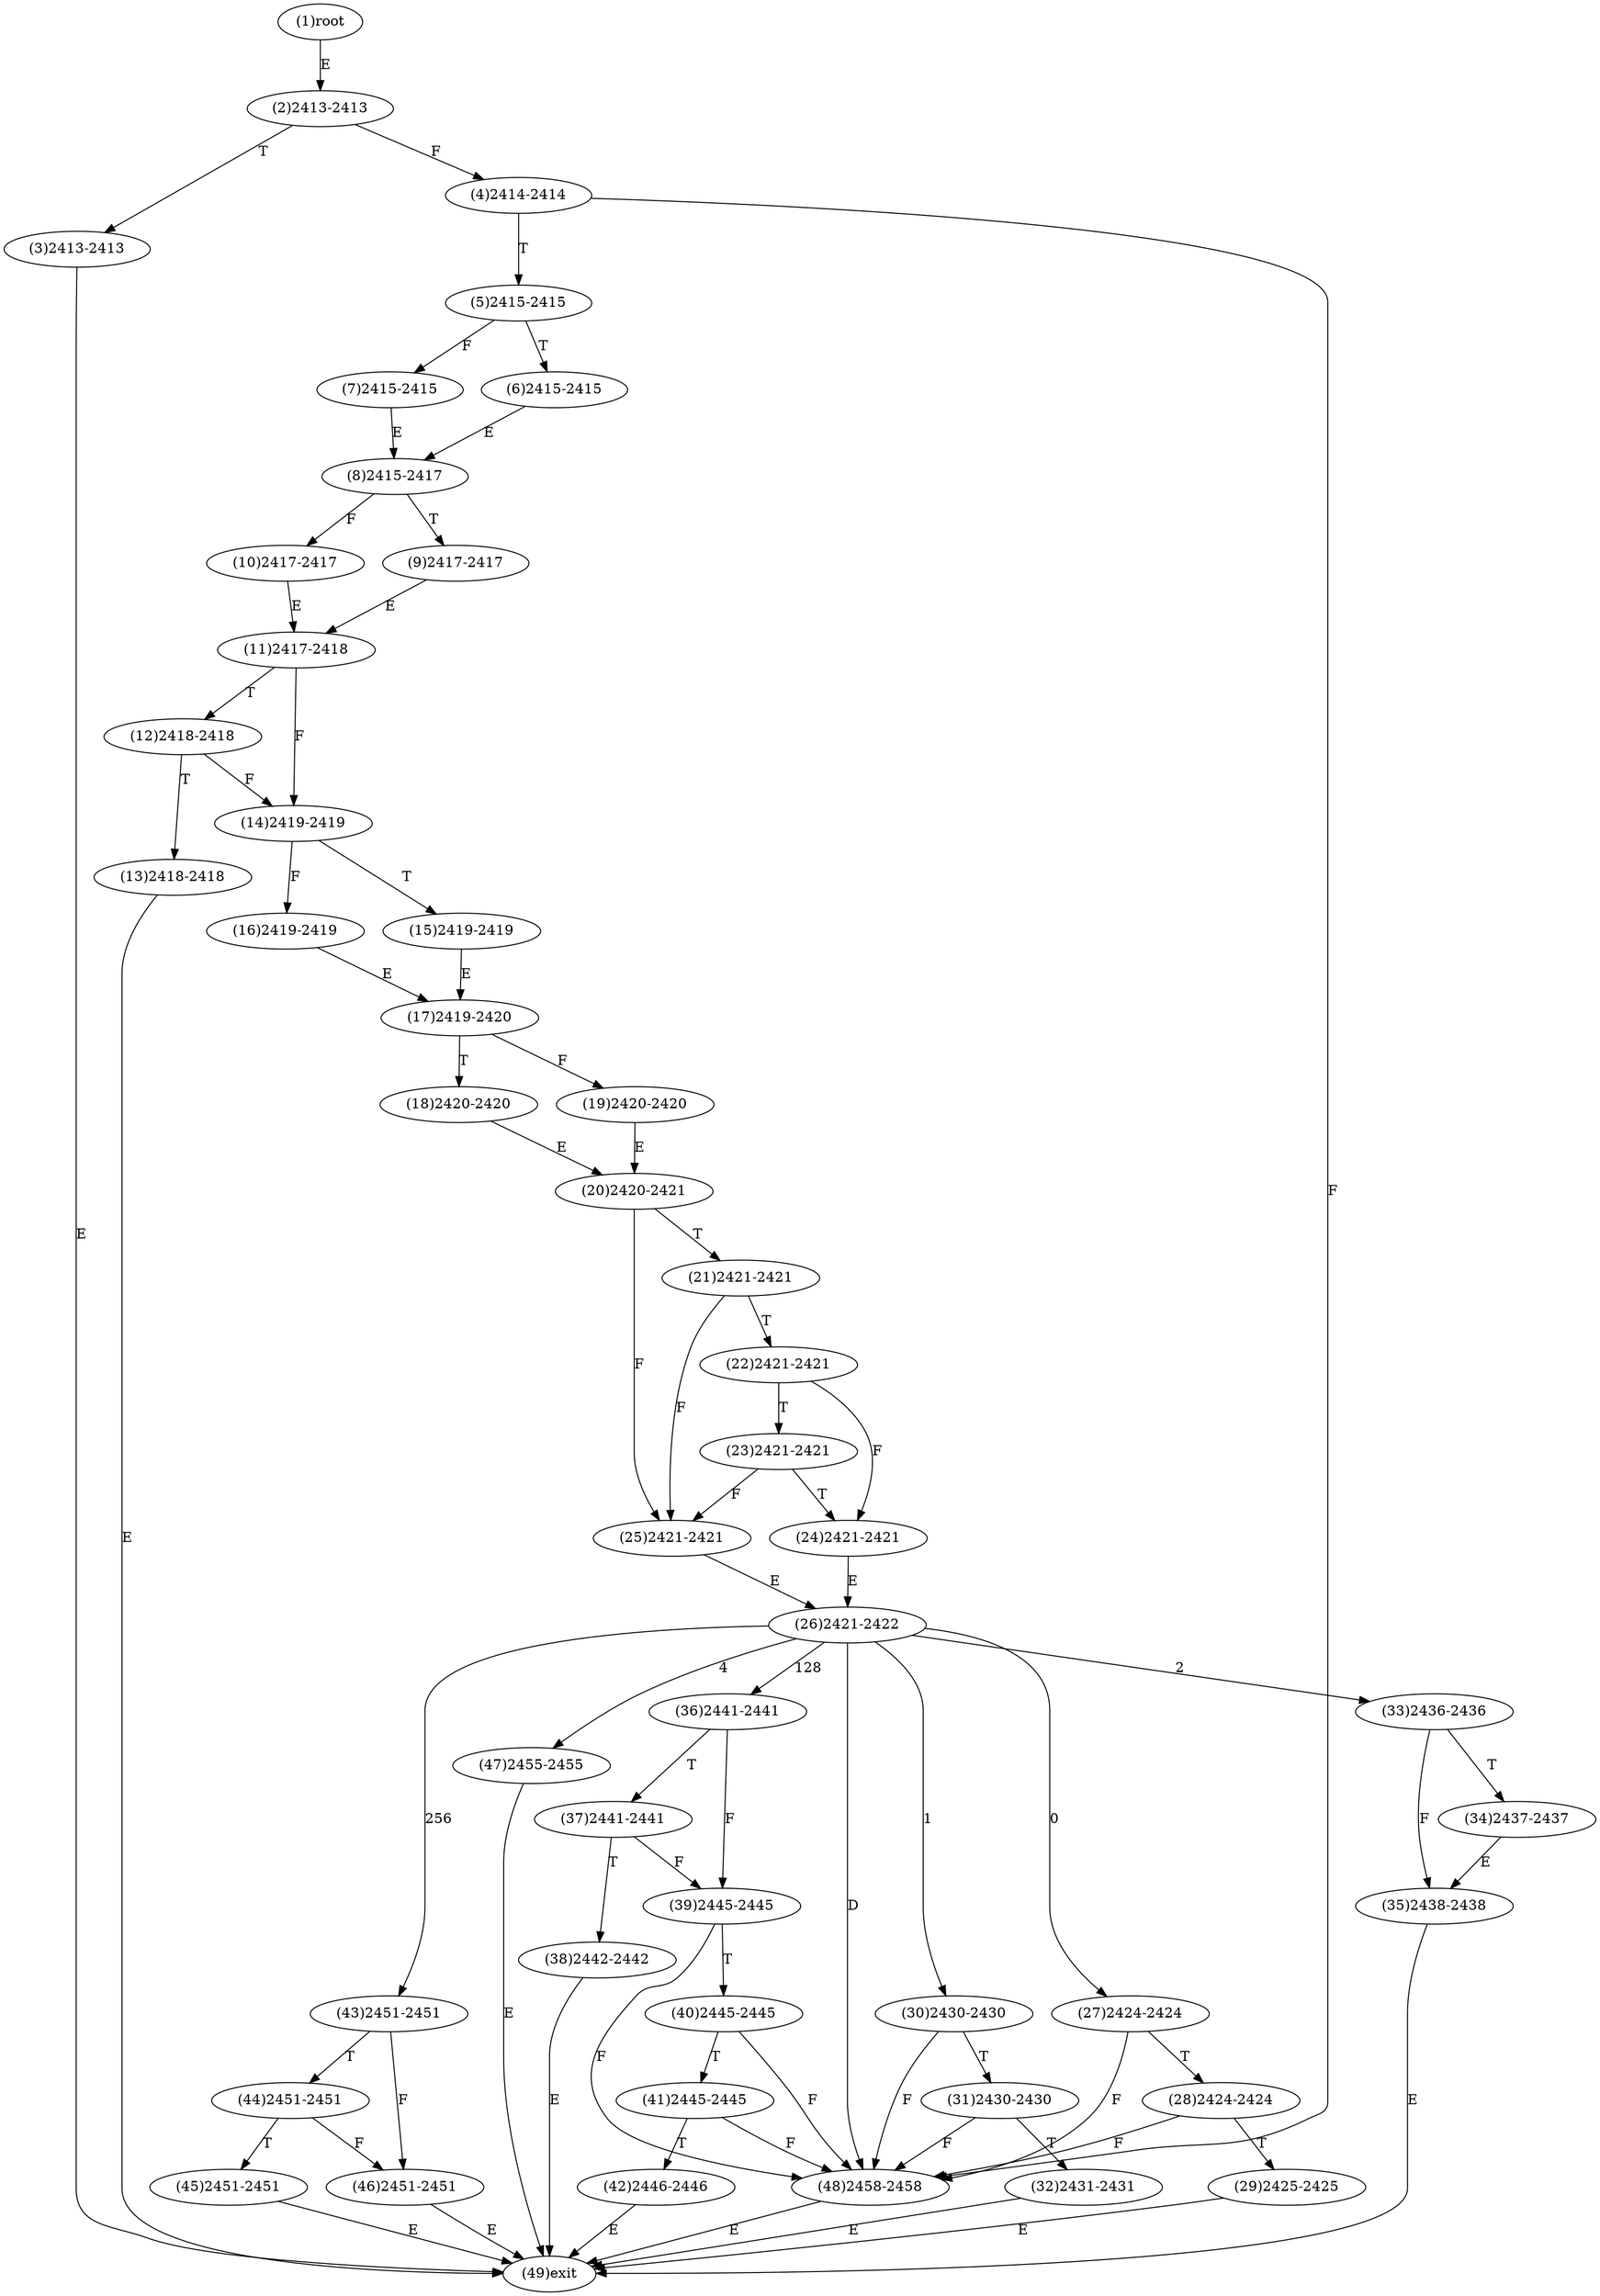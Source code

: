 digraph "" { 
1[ label="(1)root"];
2[ label="(2)2413-2413"];
3[ label="(3)2413-2413"];
4[ label="(4)2414-2414"];
5[ label="(5)2415-2415"];
6[ label="(6)2415-2415"];
7[ label="(7)2415-2415"];
8[ label="(8)2415-2417"];
9[ label="(9)2417-2417"];
10[ label="(10)2417-2417"];
11[ label="(11)2417-2418"];
12[ label="(12)2418-2418"];
13[ label="(13)2418-2418"];
14[ label="(14)2419-2419"];
15[ label="(15)2419-2419"];
17[ label="(17)2419-2420"];
16[ label="(16)2419-2419"];
19[ label="(19)2420-2420"];
18[ label="(18)2420-2420"];
21[ label="(21)2421-2421"];
20[ label="(20)2420-2421"];
23[ label="(23)2421-2421"];
22[ label="(22)2421-2421"];
25[ label="(25)2421-2421"];
24[ label="(24)2421-2421"];
27[ label="(27)2424-2424"];
26[ label="(26)2421-2422"];
29[ label="(29)2425-2425"];
28[ label="(28)2424-2424"];
31[ label="(31)2430-2430"];
30[ label="(30)2430-2430"];
34[ label="(34)2437-2437"];
35[ label="(35)2438-2438"];
32[ label="(32)2431-2431"];
33[ label="(33)2436-2436"];
38[ label="(38)2442-2442"];
39[ label="(39)2445-2445"];
36[ label="(36)2441-2441"];
37[ label="(37)2441-2441"];
42[ label="(42)2446-2446"];
43[ label="(43)2451-2451"];
40[ label="(40)2445-2445"];
41[ label="(41)2445-2445"];
46[ label="(46)2451-2451"];
47[ label="(47)2455-2455"];
44[ label="(44)2451-2451"];
45[ label="(45)2451-2451"];
49[ label="(49)exit"];
48[ label="(48)2458-2458"];
1->2[ label="E"];
2->4[ label="F"];
2->3[ label="T"];
3->49[ label="E"];
4->48[ label="F"];
4->5[ label="T"];
5->7[ label="F"];
5->6[ label="T"];
6->8[ label="E"];
7->8[ label="E"];
8->10[ label="F"];
8->9[ label="T"];
9->11[ label="E"];
10->11[ label="E"];
11->14[ label="F"];
11->12[ label="T"];
12->14[ label="F"];
12->13[ label="T"];
13->49[ label="E"];
14->16[ label="F"];
14->15[ label="T"];
15->17[ label="E"];
16->17[ label="E"];
17->19[ label="F"];
17->18[ label="T"];
18->20[ label="E"];
19->20[ label="E"];
20->25[ label="F"];
20->21[ label="T"];
21->25[ label="F"];
21->22[ label="T"];
22->24[ label="F"];
22->23[ label="T"];
23->25[ label="F"];
23->24[ label="T"];
24->26[ label="E"];
25->26[ label="E"];
26->27[ label="0"];
26->30[ label="1"];
26->33[ label="2"];
26->47[ label="4"];
26->36[ label="128"];
26->43[ label="256"];
26->48[ label="D"];
27->48[ label="F"];
27->28[ label="T"];
28->48[ label="F"];
28->29[ label="T"];
29->49[ label="E"];
30->48[ label="F"];
30->31[ label="T"];
31->48[ label="F"];
31->32[ label="T"];
32->49[ label="E"];
33->35[ label="F"];
33->34[ label="T"];
34->35[ label="E"];
35->49[ label="E"];
36->39[ label="F"];
36->37[ label="T"];
37->39[ label="F"];
37->38[ label="T"];
38->49[ label="E"];
39->48[ label="F"];
39->40[ label="T"];
40->48[ label="F"];
40->41[ label="T"];
41->48[ label="F"];
41->42[ label="T"];
42->49[ label="E"];
43->46[ label="F"];
43->44[ label="T"];
44->46[ label="F"];
44->45[ label="T"];
45->49[ label="E"];
46->49[ label="E"];
47->49[ label="E"];
48->49[ label="E"];
}